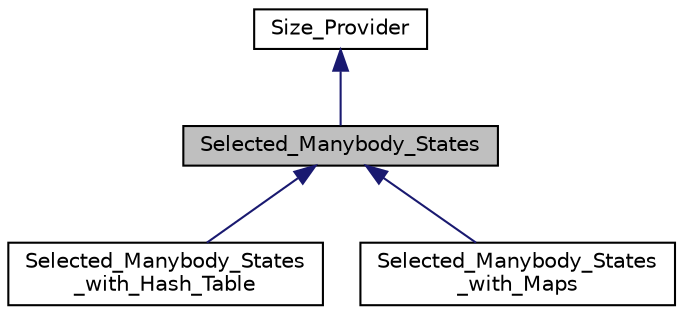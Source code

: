 digraph "Selected_Manybody_States"
{
  edge [fontname="Helvetica",fontsize="10",labelfontname="Helvetica",labelfontsize="10"];
  node [fontname="Helvetica",fontsize="10",shape=record];
  Node1 [label="Selected_Manybody_States",height=0.2,width=0.4,color="black", fillcolor="grey75", style="filled", fontcolor="black"];
  Node2 -> Node1 [dir="back",color="midnightblue",fontsize="10",style="solid",fontname="Helvetica"];
  Node2 [label="Size_Provider",height=0.2,width=0.4,color="black", fillcolor="white", style="filled",URL="$classSize__Provider.html"];
  Node1 -> Node3 [dir="back",color="midnightblue",fontsize="10",style="solid",fontname="Helvetica"];
  Node3 [label="Selected_Manybody_States\l_with_Hash_Table",height=0.2,width=0.4,color="black", fillcolor="white", style="filled",URL="$classSelected__Manybody__States__with__Hash__Table.html"];
  Node1 -> Node4 [dir="back",color="midnightblue",fontsize="10",style="solid",fontname="Helvetica"];
  Node4 [label="Selected_Manybody_States\l_with_Maps",height=0.2,width=0.4,color="black", fillcolor="white", style="filled",URL="$classSelected__Manybody__States__with__Maps.html"];
}
